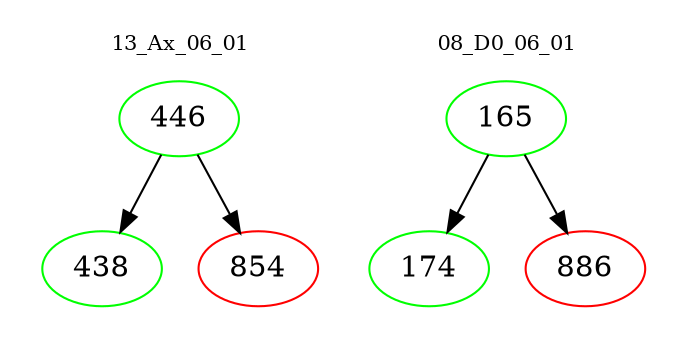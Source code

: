 digraph{
subgraph cluster_0 {
color = white
label = "13_Ax_06_01";
fontsize=10;
T0_446 [label="446", color="green"]
T0_446 -> T0_438 [color="black"]
T0_438 [label="438", color="green"]
T0_446 -> T0_854 [color="black"]
T0_854 [label="854", color="red"]
}
subgraph cluster_1 {
color = white
label = "08_D0_06_01";
fontsize=10;
T1_165 [label="165", color="green"]
T1_165 -> T1_174 [color="black"]
T1_174 [label="174", color="green"]
T1_165 -> T1_886 [color="black"]
T1_886 [label="886", color="red"]
}
}
